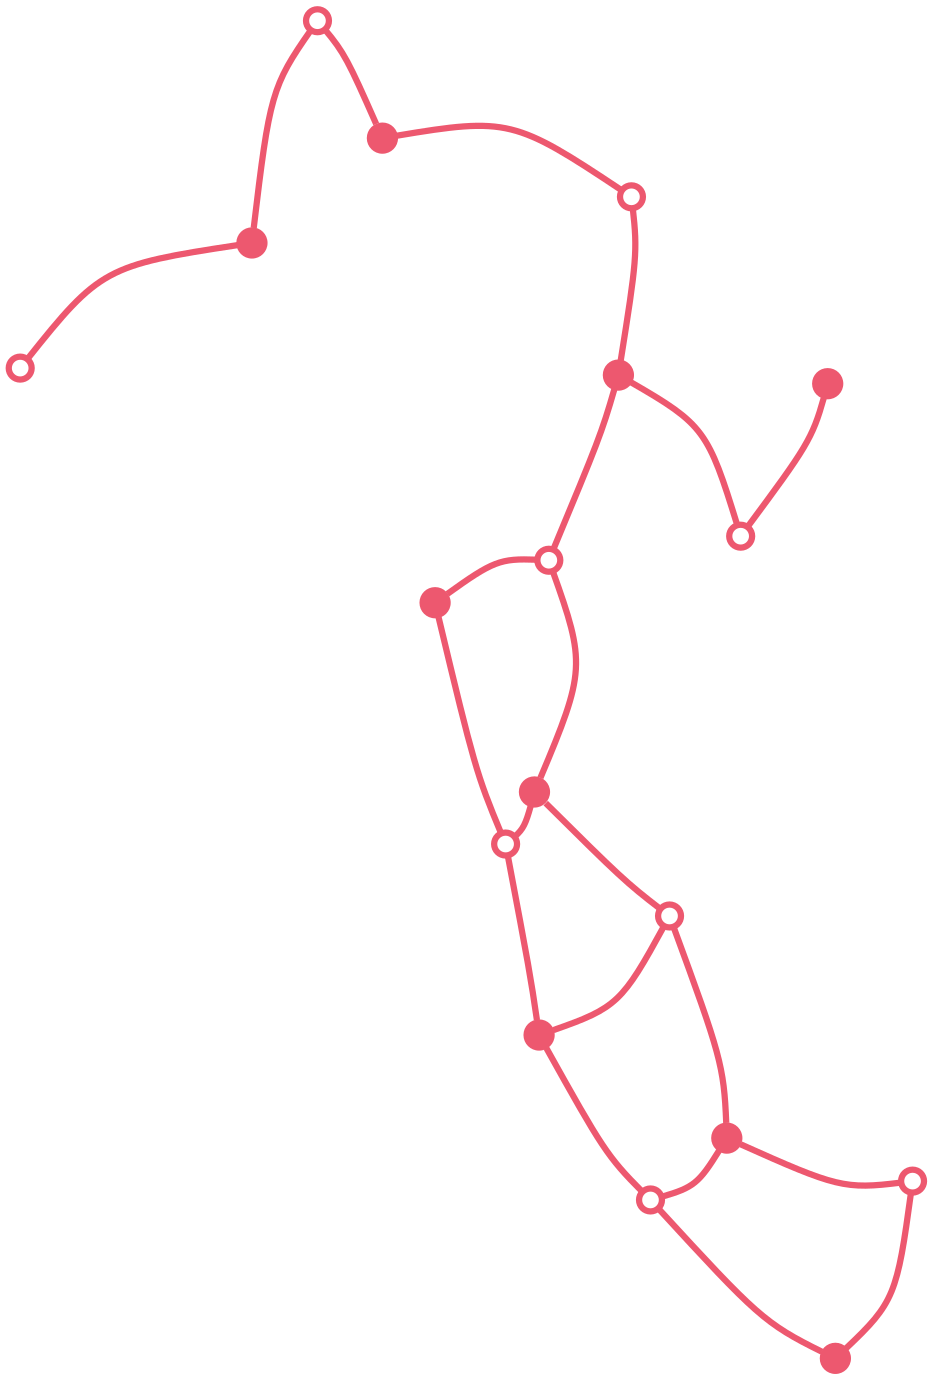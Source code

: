 digraph G {
	graph [Damping=0.2,
		K=0.2,
		bb="0,0,440,655",
		bgcolor=transparent,
		color=none,
		dir=none,
		dpi=300,
		layout=fdp,
		maxiter=10000,
		nodesep=0.02,
		outputorder=edgesfirst,
		overlap=compress,
		penwidth=0,
		rankdir=LR,
		ranksep=0.02,
		sep=1,
		splines=curved
	];
	node [label="\N"];
	edge [dir=none,
		headlabel="",
		label="",
		taillabel=""
	];
	"D1.stages[2].energy_balance_node"	[color="#ed586f",
		fillcolor="#ed586f",
		gradientangle=0,
		height=0.19444,
		label="",
		margin=0,
		orientation=0.0,
		peripheries=1,
		pin=true,
		pos="179.56,592.7",
		shape=circle,
		style=filled,
		width=0.19444];
	"D1.stages[2].Phi"	[color="#ed586f",
		fillcolor=none,
		gradientangle=0,
		height=0.15278,
		label="",
		margin=0,
		orientation=0.0,
		penwidth=3,
		peripheries=1,
		pin=true,
		pos="148.39,649.05",
		shape=circle,
		style=filled,
		width=0.15278];
	"D1.stages[2].energy_balance_node":c -> "D1.stages[2].Phi":c	[arrowhead=none,
		arrowtail=none,
		color="#ed586f",
		len=0.5,
		name="D1.stages[2].energy_balance_node_D1.stages[2].Phi",
		penwidth=3,
		pos="176.58,599.46 163.16,629.84 161.12,633.85 152.07,644.68",
		style=solid];
	"D1.stages[3].Phi"	[color="#ed586f",
		fillcolor=none,
		gradientangle=0,
		height=0.15278,
		label="",
		margin=0,
		orientation=0.0,
		penwidth=3,
		peripheries=1,
		pin=true,
		pos="299.1,564.53",
		shape=circle,
		style=filled,
		width=0.15278];
	"D1.stages[2].energy_balance_node":c -> "D1.stages[3].Phi":c	[arrowhead=none,
		arrowtail=none,
		color="#ed586f",
		len=0.5,
		name="D1.stages[2].energy_balance_node_D1.stages[3].Phi",
		penwidth=3,
		pos="186.51,593.87 239.7,602.78 243.3,601.67 294.34,567.7",
		style=solid];
	"D1.stages[3].energy_balance_node"	[color="#ed586f",
		fillcolor="#ed586f",
		gradientangle=0,
		height=0.19444,
		label="",
		margin=0,
		orientation=0.0,
		peripheries=1,
		pin=true,
		pos="292.83,478.96",
		shape=circle,
		style=filled,
		width=0.19444];
	"D1.stages[3].energy_balance_node":c -> "D1.stages[3].Phi":c	[arrowhead=none,
		arrowtail=none,
		color="#ed586f",
		len=0.5,
		name="D1.stages[3].energy_balance_node_D1.stages[3].Phi",
		penwidth=3,
		pos="293.94,485.9 301.56,533.72 302.05,538.35 299.74,558.92",
		style=solid];
	"D1.stages[4].Phi"	[color="#ed586f",
		fillcolor=none,
		gradientangle=0,
		height=0.15278,
		label="",
		margin=0,
		orientation=0.0,
		penwidth=3,
		peripheries=1,
		pin=true,
		pos="351.52,401.63",
		shape=circle,
		style=filled,
		width=0.15278];
	"D1.stages[3].energy_balance_node":c -> "D1.stages[4].Phi":c	[arrowhead=none,
		arrowtail=none,
		color="#ed586f",
		len=0.5,
		name="D1.stages[3].energy_balance_node_D1.stages[4].Phi",
		penwidth=3,
		pos="298.97,475.44 333.91,455.32 335.93,452.2 349.86,407.04",
		style=solid];
	"U1.stages[4].T"	[color="#ed586f",
		fillcolor=none,
		gradientangle=0,
		height=0.15278,
		label="",
		margin=0,
		orientation=0.0,
		penwidth=3,
		peripheries=1,
		pin=true,
		pos="259.44,390.08",
		shape=circle,
		style=filled,
		width=0.15278];
	"D1.stages[3].energy_balance_node":c -> "U1.stages[4].T":c	[arrowhead=none,
		arrowtail=none,
		color="#ed586f",
		len=0.5,
		name="D1.stages[3].energy_balance_node_U1.stages[4].T",
		penwidth=3,
		pos="290.87,472.12 284.94,451.51 282.79,446.16 261.55,395.16",
		style=solid];
	"U1.stages[0].energy_balance_node"	[color="#ed586f",
		fillcolor="#ed586f",
		gradientangle=0,
		height=0.19444,
		label="",
		margin=0,
		orientation=0.0,
		peripheries=1,
		pin=true,
		pos="396.98,6.9943",
		shape=circle,
		style=filled,
		width=0.19444];
	"U1.stages[1].T"	[color="#ed586f",
		fillcolor=none,
		gradientangle=0,
		height=0.15278,
		label="",
		margin=0,
		orientation=0.0,
		penwidth=3,
		peripheries=1,
		pin=true,
		pos="308.24,83.021",
		shape=circle,
		style=filled,
		width=0.15278];
	"U1.stages[0].energy_balance_node":c -> "U1.stages[1].T":c	[arrowhead=none,
		arrowtail=none,
		color="#ed586f",
		len=0.5,
		name="U1.stages[0].energy_balance_node_U1.stages[1].T",
		penwidth=3,
		pos="390.55,10.152 363.02,23.758 359.12,27.588 312.01,78.912",
		style=solid];
	"U1.stages[0].T"	[color="#ed586f",
		fillcolor=none,
		gradientangle=0,
		height=0.15278,
		label="",
		margin=0,
		orientation=0.0,
		penwidth=3,
		peripheries=1,
		pin=true,
		pos="434.03,92.064",
		shape=circle,
		style=filled,
		width=0.15278];
	"U1.stages[0].energy_balance_node":c -> "U1.stages[0].T":c	[arrowhead=none,
		arrowtail=none,
		color="#ed586f",
		len=0.5,
		name="U1.stages[0].energy_balance_node_U1.stages[0].T",
		penwidth=3,
		pos="402.12,11.824 425.36,33.776 426.61,37.696 433.27,86.543",
		style=solid];
	"D1.stages[4].energy_balance_node"	[color="#ed586f",
		fillcolor="#ed586f",
		gradientangle=0,
		height=0.19444,
		label="",
		margin=0,
		orientation=0.0,
		peripheries=1,
		pin=true,
		pos="393.29,474.83",
		shape=circle,
		style=filled,
		width=0.19444];
	"D1.stages[4].energy_balance_node":c -> "D1.stages[4].Phi":c	[arrowhead=none,
		arrowtail=none,
		color="#ed586f",
		len=0.5,
		name="D1.stages[4].energy_balance_node_D1.stages[4].Phi",
		penwidth=3,
		pos="391.41,467.96 385.96,448.52 383.04,444.11 355.06,406.4",
		style=solid];
	"U1.stages[1].energy_balance_node"	[color="#ed586f",
		fillcolor="#ed586f",
		gradientangle=0,
		height=0.19444,
		label="",
		margin=0,
		orientation=0.0,
		peripheries=1,
		pin=true,
		pos="344.86,112.71",
		shape=circle,
		style=filled,
		width=0.19444];
	"U1.stages[1].energy_balance_node":c -> "U1.stages[1].T":c	[arrowhead=none,
		arrowtail=none,
		color="#ed586f",
		len=0.5,
		name="U1.stages[1].energy_balance_node_U1.stages[1].T",
		penwidth=3,
		pos="341.17,106.72 331.42,91.032 328.9,89.007 313.85,84.622",
		style=solid];
	"U1.stages[1].energy_balance_node":c -> "U1.stages[0].T":c	[arrowhead=none,
		arrowtail=none,
		color="#ed586f",
		len=0.5,
		name="U1.stages[1].energy_balance_node_U1.stages[0].T",
		penwidth=3,
		pos="351.42,109.76 397.44,89.143 401.47,88.003 428.33,91.341",
		style=solid];
	"U1.stages[2].T"	[color="#ed586f",
		fillcolor=none,
		gradientangle=0,
		height=0.15278,
		label="",
		margin=0,
		orientation=0.0,
		penwidth=3,
		peripheries=1,
		pin=true,
		pos="317.38,219.33",
		shape=circle,
		style=filled,
		width=0.15278];
	"U1.stages[1].energy_balance_node":c -> "U1.stages[2].T":c	[arrowhead=none,
		arrowtail=none,
		color="#ed586f",
		len=0.5,
		name="U1.stages[1].energy_balance_node_U1.stages[2].T",
		penwidth=3,
		pos="344.59,120 343.49,147.5 341.76,152.9 319.33,214.04",
		style=solid];
	"U1.stages[2].energy_balance_node"	[color="#ed586f",
		fillcolor="#ed586f",
		gradientangle=0,
		height=0.19444,
		label="",
		margin=0,
		orientation=0.0,
		peripheries=1,
		pin=true,
		pos="254.76,162.19",
		shape=circle,
		style=filled,
		width=0.19444];
	"U1.stages[2].energy_balance_node":c -> "U1.stages[1].T":c	[arrowhead=none,
		arrowtail=none,
		color="#ed586f",
		len=0.5,
		name="U1.stages[2].energy_balance_node_U1.stages[1].T",
		penwidth=3,
		pos="258.22,155.98 285,107.91 287.54,103.87 304.2,87.076",
		style=solid];
	"U1.stages[2].energy_balance_node":c -> "U1.stages[2].T":c	[arrowhead=none,
		arrowtail=none,
		color="#ed586f",
		len=0.5,
		name="U1.stages[2].energy_balance_node_U1.stages[2].T",
		penwidth=3,
		pos="261.58,164.54 292.17,175.19 294.77,178 314.6,214.25",
		style=solid];
	"U1.stages[3].T"	[color="#ed586f",
		fillcolor=none,
		gradientangle=0,
		height=0.15278,
		label="",
		margin=0,
		orientation=0.0,
		penwidth=3,
		peripheries=1,
		pin=true,
		pos="238.69,253.86",
		shape=circle,
		style=filled,
		width=0.15278];
	"U1.stages[2].energy_balance_node":c -> "U1.stages[3].T":c	[arrowhead=none,
		arrowtail=none,
		color="#ed586f",
		len=0.5,
		name="U1.stages[2].energy_balance_node_U1.stages[3].T",
		penwidth=3,
		pos="253.74,169.32 250.79,189.72 249.73,195.48 239.75,248.25",
		style=solid];
	"U1.stages[3].energy_balance_node"	[color="#ed586f",
		fillcolor="#ed586f",
		gradientangle=0,
		height=0.19444,
		label="",
		margin=0,
		orientation=0.0,
		peripheries=1,
		pin=true,
		pos="252.54,278.86",
		shape=circle,
		style=filled,
		width=0.19444];
	"U1.stages[3].energy_balance_node":c -> "U1.stages[4].T":c	[arrowhead=none,
		arrowtail=none,
		color="#ed586f",
		len=0.5,
		name="U1.stages[3].energy_balance_node_U1.stages[4].T",
		penwidth=3,
		pos="255.39,285.61 277,336.82 277.17,340.51 261.34,384.78",
		style=solid];
	"U1.stages[3].energy_balance_node":c -> "U1.stages[2].T":c	[arrowhead=none,
		arrowtail=none,
		color="#ed586f",
		len=0.5,
		name="U1.stages[3].energy_balance_node_U1.stages[2].T",
		penwidth=3,
		pos="257.93,273.51 293.24,238.48 296.74,235.18 312.96,222.72",
		style=solid];
	"U1.stages[3].energy_balance_node":c -> "U1.stages[3].T":c	[arrowhead=none,
		arrowtail=none,
		color="#ed586f",
		len=0.5,
		name="U1.stages[3].energy_balance_node_U1.stages[3].T",
		penwidth=3,
		pos="250.7,272.04 248.34,263.53 247.11,261 243.18,257.52",
		style=solid];
	"U1.stages[4].energy_balance_node"	[color="#ed586f",
		fillcolor="#ed586f",
		gradientangle=0,
		height=0.19444,
		label="",
		margin=0,
		orientation=0.0,
		peripheries=1,
		pin=true,
		pos="204.84,369.7",
		shape=circle,
		style=filled,
		width=0.19444];
	"U1.stages[4].energy_balance_node":c -> "U1.stages[4].T":c	[arrowhead=none,
		arrowtail=none,
		color="#ed586f",
		len=0.5,
		name="U1.stages[4].energy_balance_node_U1.stages[4].T",
		penwidth=3,
		pos="210.73,373.93 232.63,389.62 236,391.03 253.51,390.35",
		style=solid];
	"U1.stages[4].energy_balance_node":c -> "U1.stages[3].T":c	[arrowhead=none,
		arrowtail=none,
		color="#ed586f",
		len=0.5,
		name="U1.stages[4].energy_balance_node_U1.stages[3].T",
		penwidth=3,
		pos="206.52,362.71 223.5,291.86 224.79,287.13 236.54,259",
		style=solid];
	"D1.stages[1].energy_balance_node"	[color="#ed586f",
		fillcolor="#ed586f",
		gradientangle=0,
		height=0.19444,
		label="",
		margin=0,
		orientation=0.0,
		peripheries=1,
		pin=true,
		pos="116.93,542.38",
		shape=circle,
		style=filled,
		width=0.19444];
	"D1.stages[1].energy_balance_node":c -> "D1.stages[2].Phi":c	[arrowhead=none,
		arrowtail=none,
		color="#ed586f",
		len=0.5,
		name="D1.stages[1].energy_balance_node_D1.stages[2].Phi",
		penwidth=3,
		pos="117.78,549.56 125.39,613.48 126.43,617.66 145.22,644.53",
		style=solid];
	"D1.stages[1].Phi"	[color="#ed586f",
		fillcolor=none,
		gradientangle=0,
		height=0.15278,
		label="",
		margin=0,
		orientation=0.0,
		penwidth=3,
		peripheries=1,
		pin=true,
		pos="5.6968,482.31",
		shape=circle,
		style=filled,
		width=0.15278];
	"D1.stages[1].energy_balance_node":c -> "D1.stages[1].Phi":c	[arrowhead=none,
		arrowtail=none,
		color="#ed586f",
		len=0.5,
		name="D1.stages[1].energy_balance_node_D1.stages[1].Phi",
		penwidth=3,
		pos="109.98,541.34 46.838,531.78 43.685,530 9.1408,486.64",
		style=solid];
}
